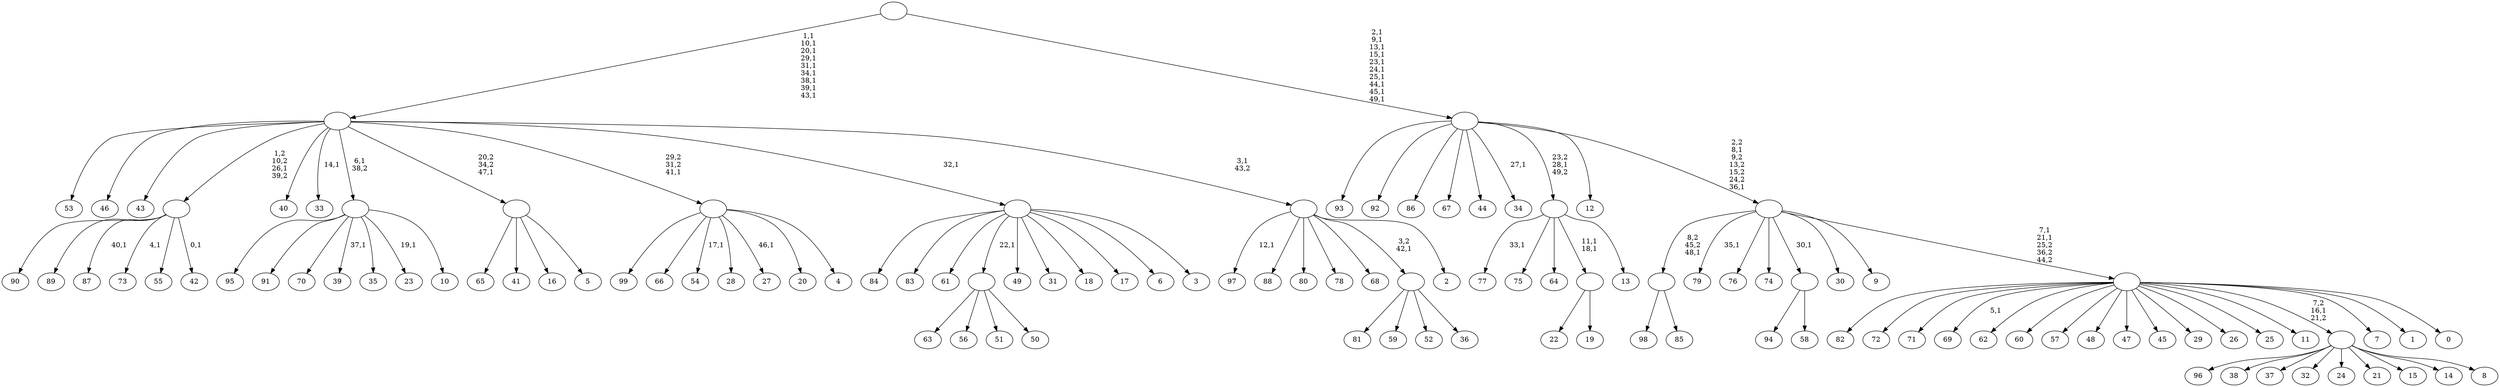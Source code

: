 digraph T {
	150 [label="99"]
	149 [label="98"]
	148 [label="97"]
	146 [label="96"]
	145 [label="95"]
	144 [label="94"]
	143 [label="93"]
	142 [label="92"]
	141 [label="91"]
	140 [label="90"]
	139 [label="89"]
	138 [label="88"]
	137 [label="87"]
	135 [label="86"]
	134 [label="85"]
	133 [label=""]
	132 [label="84"]
	131 [label="83"]
	130 [label="82"]
	129 [label="81"]
	128 [label="80"]
	127 [label="79"]
	125 [label="78"]
	124 [label="77"]
	122 [label="76"]
	121 [label="75"]
	120 [label="74"]
	119 [label="73"]
	117 [label="72"]
	116 [label="71"]
	115 [label="70"]
	114 [label="69"]
	112 [label="68"]
	111 [label="67"]
	110 [label="66"]
	109 [label="65"]
	108 [label="64"]
	107 [label="63"]
	106 [label="62"]
	105 [label="61"]
	104 [label="60"]
	103 [label="59"]
	102 [label="58"]
	101 [label=""]
	100 [label="57"]
	99 [label="56"]
	98 [label="55"]
	97 [label="54"]
	95 [label="53"]
	94 [label="52"]
	93 [label="51"]
	92 [label="50"]
	91 [label=""]
	90 [label="49"]
	89 [label="48"]
	88 [label="47"]
	87 [label="46"]
	86 [label="45"]
	85 [label="44"]
	84 [label="43"]
	83 [label="42"]
	81 [label=""]
	80 [label="41"]
	79 [label="40"]
	78 [label="39"]
	76 [label="38"]
	75 [label="37"]
	74 [label="36"]
	73 [label=""]
	72 [label="35"]
	71 [label="34"]
	69 [label="33"]
	67 [label="32"]
	66 [label="31"]
	65 [label="30"]
	64 [label="29"]
	63 [label="28"]
	62 [label="27"]
	60 [label="26"]
	59 [label="25"]
	58 [label="24"]
	57 [label="23"]
	55 [label="22"]
	54 [label="21"]
	53 [label="20"]
	52 [label="19"]
	51 [label=""]
	49 [label="18"]
	48 [label="17"]
	47 [label="16"]
	46 [label="15"]
	45 [label="14"]
	44 [label="13"]
	43 [label=""]
	42 [label="12"]
	41 [label="11"]
	40 [label="10"]
	39 [label=""]
	38 [label="9"]
	37 [label="8"]
	36 [label=""]
	35 [label="7"]
	34 [label="6"]
	33 [label="5"]
	32 [label=""]
	31 [label="4"]
	30 [label=""]
	29 [label="3"]
	28 [label=""]
	27 [label="2"]
	26 [label=""]
	25 [label=""]
	16 [label="1"]
	15 [label="0"]
	14 [label=""]
	12 [label=""]
	10 [label=""]
	0 [label=""]
	133 -> 149 [label=""]
	133 -> 134 [label=""]
	101 -> 144 [label=""]
	101 -> 102 [label=""]
	91 -> 107 [label=""]
	91 -> 99 [label=""]
	91 -> 93 [label=""]
	91 -> 92 [label=""]
	81 -> 83 [label="0,1"]
	81 -> 119 [label="4,1"]
	81 -> 137 [label="40,1"]
	81 -> 140 [label=""]
	81 -> 139 [label=""]
	81 -> 98 [label=""]
	73 -> 129 [label=""]
	73 -> 103 [label=""]
	73 -> 94 [label=""]
	73 -> 74 [label=""]
	51 -> 55 [label=""]
	51 -> 52 [label=""]
	43 -> 51 [label="11,1\n18,1"]
	43 -> 124 [label="33,1"]
	43 -> 121 [label=""]
	43 -> 108 [label=""]
	43 -> 44 [label=""]
	39 -> 57 [label="19,1"]
	39 -> 78 [label="37,1"]
	39 -> 145 [label=""]
	39 -> 141 [label=""]
	39 -> 115 [label=""]
	39 -> 72 [label=""]
	39 -> 40 [label=""]
	36 -> 146 [label=""]
	36 -> 76 [label=""]
	36 -> 75 [label=""]
	36 -> 67 [label=""]
	36 -> 58 [label=""]
	36 -> 54 [label=""]
	36 -> 46 [label=""]
	36 -> 45 [label=""]
	36 -> 37 [label=""]
	32 -> 109 [label=""]
	32 -> 80 [label=""]
	32 -> 47 [label=""]
	32 -> 33 [label=""]
	30 -> 62 [label="46,1"]
	30 -> 97 [label="17,1"]
	30 -> 150 [label=""]
	30 -> 110 [label=""]
	30 -> 63 [label=""]
	30 -> 53 [label=""]
	30 -> 31 [label=""]
	28 -> 132 [label=""]
	28 -> 131 [label=""]
	28 -> 105 [label=""]
	28 -> 91 [label="22,1"]
	28 -> 90 [label=""]
	28 -> 66 [label=""]
	28 -> 49 [label=""]
	28 -> 48 [label=""]
	28 -> 34 [label=""]
	28 -> 29 [label=""]
	26 -> 148 [label="12,1"]
	26 -> 138 [label=""]
	26 -> 128 [label=""]
	26 -> 125 [label=""]
	26 -> 112 [label=""]
	26 -> 73 [label="3,2\n42,1"]
	26 -> 27 [label=""]
	25 -> 69 [label="14,1"]
	25 -> 95 [label=""]
	25 -> 87 [label=""]
	25 -> 84 [label=""]
	25 -> 81 [label="1,2\n10,2\n26,1\n39,2"]
	25 -> 79 [label=""]
	25 -> 39 [label="6,1\n38,2"]
	25 -> 32 [label="20,2\n34,2\n47,1"]
	25 -> 30 [label="29,2\n31,2\n41,1"]
	25 -> 28 [label="32,1"]
	25 -> 26 [label="3,1\n43,2"]
	14 -> 114 [label="5,1"]
	14 -> 130 [label=""]
	14 -> 117 [label=""]
	14 -> 116 [label=""]
	14 -> 106 [label=""]
	14 -> 104 [label=""]
	14 -> 100 [label=""]
	14 -> 89 [label=""]
	14 -> 88 [label=""]
	14 -> 86 [label=""]
	14 -> 64 [label=""]
	14 -> 60 [label=""]
	14 -> 59 [label=""]
	14 -> 41 [label=""]
	14 -> 36 [label="7,2\n16,1\n21,2"]
	14 -> 35 [label=""]
	14 -> 16 [label=""]
	14 -> 15 [label=""]
	12 -> 14 [label="7,1\n21,1\n25,2\n36,2\n44,2"]
	12 -> 127 [label="35,1"]
	12 -> 133 [label="8,2\n45,2\n48,1"]
	12 -> 122 [label=""]
	12 -> 120 [label=""]
	12 -> 101 [label="30,1"]
	12 -> 65 [label=""]
	12 -> 38 [label=""]
	10 -> 12 [label="2,2\n8,1\n9,2\n13,2\n15,2\n24,2\n36,1"]
	10 -> 71 [label="27,1"]
	10 -> 143 [label=""]
	10 -> 142 [label=""]
	10 -> 135 [label=""]
	10 -> 111 [label=""]
	10 -> 85 [label=""]
	10 -> 43 [label="23,2\n28,1\n49,2"]
	10 -> 42 [label=""]
	0 -> 10 [label="2,1\n9,1\n13,1\n15,1\n23,1\n24,1\n25,1\n44,1\n45,1\n49,1"]
	0 -> 25 [label="1,1\n10,1\n20,1\n29,1\n31,1\n34,1\n38,1\n39,1\n43,1"]
}
